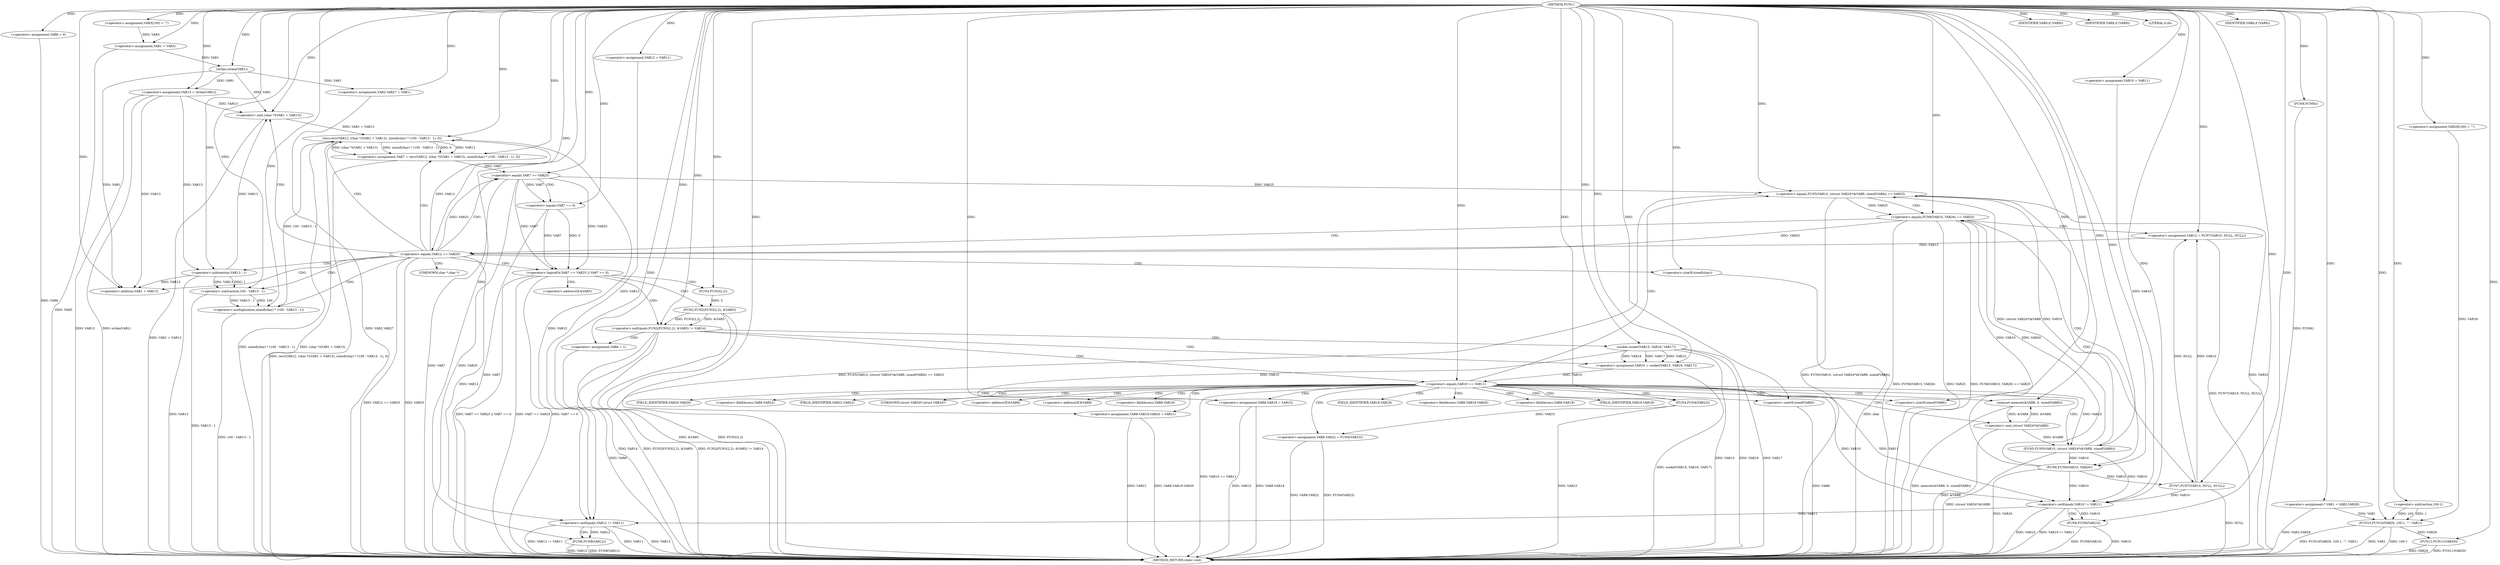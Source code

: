 digraph FUN1 {  
"1000100" [label = "(METHOD,FUN1)" ]
"1000297" [label = "(METHOD_RETURN,static void)" ]
"1000105" [label = "(<operator>.assignment,VAR3[100] = \"\")" ]
"1000108" [label = "(<operator>.assignment,VAR1 = VAR3)" ]
"1000114" [label = "(<operator>.assignment,VAR6 = 0)" ]
"1000121" [label = "(<operator>.assignment,VAR10 = VAR11)" ]
"1000125" [label = "(<operator>.assignment,VAR12 = VAR11)" ]
"1000129" [label = "(<operator>.assignment,VAR13 = strlen(VAR1))" ]
"1000131" [label = "(strlen,strlen(VAR1))" ]
"1000136" [label = "(<operator>.notEquals,FUN2(FUN3(2,2), &VAR5) != VAR14)" ]
"1000137" [label = "(FUN2,FUN2(FUN3(2,2), &VAR5))" ]
"1000138" [label = "(FUN3,FUN3(2,2))" ]
"1000146" [label = "(<operator>.assignment,VAR6 = 1)" ]
"1000149" [label = "(<operator>.assignment,VAR10 = socket(VAR15, VAR16, VAR17))" ]
"1000151" [label = "(socket,socket(VAR15, VAR16, VAR17))" ]
"1000156" [label = "(<operator>.equals,VAR10 == VAR11)" ]
"1000161" [label = "(memset,memset(&VAR8, 0, sizeof(VAR8)))" ]
"1000165" [label = "(<operator>.sizeOf,sizeof(VAR8))" ]
"1000167" [label = "(<operator>.assignment,VAR8.VAR18 = VAR15)" ]
"1000172" [label = "(<operator>.assignment,VAR8.VAR19.VAR20 = VAR21)" ]
"1000179" [label = "(<operator>.assignment,VAR8.VAR22 = FUN4(VAR23))" ]
"1000183" [label = "(FUN4,FUN4(VAR23))" ]
"1000186" [label = "(<operator>.equals,FUN5(VAR10, (struct VAR24*)&VAR8, sizeof(VAR8)) == VAR25)" ]
"1000187" [label = "(FUN5,FUN5(VAR10, (struct VAR24*)&VAR8, sizeof(VAR8)))" ]
"1000189" [label = "(<operator>.cast,(struct VAR24*)&VAR8)" ]
"1000193" [label = "(<operator>.sizeOf,sizeof(VAR8))" ]
"1000199" [label = "(<operator>.equals,FUN6(VAR10, VAR26) == VAR25)" ]
"1000200" [label = "(FUN6,FUN6(VAR10, VAR26))" ]
"1000206" [label = "(<operator>.assignment,VAR12 = FUN7(VAR10, NULL, NULL))" ]
"1000208" [label = "(FUN7,FUN7(VAR10, NULL, NULL))" ]
"1000213" [label = "(<operator>.equals,VAR12 == VAR25)" ]
"1000218" [label = "(<operator>.assignment,VAR7 = recv(VAR12, (char *)(VAR1 + VAR13), sizeof(char) * (100 - VAR13 - 1), 0))" ]
"1000220" [label = "(recv,recv(VAR12, (char *)(VAR1 + VAR13), sizeof(char) * (100 - VAR13 - 1), 0))" ]
"1000222" [label = "(<operator>.cast,(char *)(VAR1 + VAR13))" ]
"1000224" [label = "(<operator>.addition,VAR1 + VAR13)" ]
"1000227" [label = "(<operator>.multiplication,sizeof(char) * (100 - VAR13 - 1))" ]
"1000228" [label = "(<operator>.sizeOf,sizeof(char))" ]
"1000230" [label = "(<operator>.subtraction,100 - VAR13 - 1)" ]
"1000232" [label = "(<operator>.subtraction,VAR13 - 1)" ]
"1000237" [label = "(<operator>.logicalOr,VAR7 == VAR25 || VAR7 == 0)" ]
"1000238" [label = "(<operator>.equals,VAR7 == VAR25)" ]
"1000241" [label = "(<operator>.equals,VAR7 == 0)" ]
"1000247" [label = "(IDENTIFIER,VAR9,if (VAR9))" ]
"1000250" [label = "(IDENTIFIER,VAR9,if (VAR9))" ]
"1000252" [label = "(LITERAL,0,do)" ]
"1000254" [label = "(<operator>.notEquals,VAR10 != VAR11)" ]
"1000258" [label = "(FUN8,FUN8(VAR10))" ]
"1000261" [label = "(<operator>.notEquals,VAR12 != VAR11)" ]
"1000265" [label = "(FUN8,FUN8(VAR12))" ]
"1000268" [label = "(IDENTIFIER,VAR6,if (VAR6))" ]
"1000270" [label = "(FUN9,FUN9())" ]
"1000271" [label = "(<operator>.assignment,VAR2.VAR27 = VAR1)" ]
"1000278" [label = "(<operator>.assignment,* VAR1 = VAR2.VAR28)" ]
"1000285" [label = "(<operator>.assignment,VAR29[100] = \"\")" ]
"1000288" [label = "(FUN10,FUN10(VAR29, 100-1, \"\", VAR1))" ]
"1000290" [label = "(<operator>.subtraction,100-1)" ]
"1000295" [label = "(FUN11,FUN11(VAR29))" ]
"1000141" [label = "(<operator>.addressOf,&VAR5)" ]
"1000162" [label = "(<operator>.addressOf,&VAR8)" ]
"1000168" [label = "(<operator>.fieldAccess,VAR8.VAR18)" ]
"1000170" [label = "(FIELD_IDENTIFIER,VAR18,VAR18)" ]
"1000173" [label = "(<operator>.fieldAccess,VAR8.VAR19.VAR20)" ]
"1000174" [label = "(<operator>.fieldAccess,VAR8.VAR19)" ]
"1000176" [label = "(FIELD_IDENTIFIER,VAR19,VAR19)" ]
"1000177" [label = "(FIELD_IDENTIFIER,VAR20,VAR20)" ]
"1000180" [label = "(<operator>.fieldAccess,VAR8.VAR22)" ]
"1000182" [label = "(FIELD_IDENTIFIER,VAR22,VAR22)" ]
"1000190" [label = "(UNKNOWN,struct VAR24*,struct VAR24*)" ]
"1000191" [label = "(<operator>.addressOf,&VAR8)" ]
"1000223" [label = "(UNKNOWN,char *,char *)" ]
  "1000136" -> "1000297"  [ label = "DDG: FUN2(FUN3(2,2), &VAR5)"] 
  "1000258" -> "1000297"  [ label = "DDG: VAR10"] 
  "1000172" -> "1000297"  [ label = "DDG: VAR21"] 
  "1000167" -> "1000297"  [ label = "DDG: VAR8.VAR18"] 
  "1000129" -> "1000297"  [ label = "DDG: VAR13"] 
  "1000186" -> "1000297"  [ label = "DDG: FUN5(VAR10, (struct VAR24*)&VAR8, sizeof(VAR8)) == VAR25"] 
  "1000186" -> "1000297"  [ label = "DDG: FUN5(VAR10, (struct VAR24*)&VAR8, sizeof(VAR8))"] 
  "1000193" -> "1000297"  [ label = "DDG: VAR8"] 
  "1000220" -> "1000297"  [ label = "DDG: sizeof(char) * (100 - VAR13 - 1)"] 
  "1000237" -> "1000297"  [ label = "DDG: VAR7 == VAR25 || VAR7 == 0"] 
  "1000208" -> "1000297"  [ label = "DDG: NULL"] 
  "1000288" -> "1000297"  [ label = "DDG: VAR1"] 
  "1000149" -> "1000297"  [ label = "DDG: socket(VAR15, VAR16, VAR17)"] 
  "1000238" -> "1000297"  [ label = "DDG: VAR7"] 
  "1000232" -> "1000297"  [ label = "DDG: VAR13"] 
  "1000288" -> "1000297"  [ label = "DDG: 100-1"] 
  "1000278" -> "1000297"  [ label = "DDG: VAR2.VAR28"] 
  "1000199" -> "1000297"  [ label = "DDG: FUN6(VAR10, VAR26)"] 
  "1000295" -> "1000297"  [ label = "DDG: VAR29"] 
  "1000254" -> "1000297"  [ label = "DDG: VAR10"] 
  "1000238" -> "1000297"  [ label = "DDG: VAR25"] 
  "1000254" -> "1000297"  [ label = "DDG: VAR10 != VAR11"] 
  "1000187" -> "1000297"  [ label = "DDG: (struct VAR24*)&VAR8"] 
  "1000237" -> "1000297"  [ label = "DDG: VAR7 == VAR25"] 
  "1000137" -> "1000297"  [ label = "DDG: &VAR5"] 
  "1000186" -> "1000297"  [ label = "DDG: VAR25"] 
  "1000183" -> "1000297"  [ label = "DDG: VAR23"] 
  "1000151" -> "1000297"  [ label = "DDG: VAR15"] 
  "1000265" -> "1000297"  [ label = "DDG: FUN8(VAR12)"] 
  "1000228" -> "1000297"  [ label = "DDG: char"] 
  "1000189" -> "1000297"  [ label = "DDG: &VAR8"] 
  "1000114" -> "1000297"  [ label = "DDG: VAR6"] 
  "1000261" -> "1000297"  [ label = "DDG: VAR11"] 
  "1000179" -> "1000297"  [ label = "DDG: VAR8.VAR22"] 
  "1000199" -> "1000297"  [ label = "DDG: VAR25"] 
  "1000220" -> "1000297"  [ label = "DDG: (char *)(VAR1 + VAR13)"] 
  "1000206" -> "1000297"  [ label = "DDG: FUN7(VAR10, NULL, NULL)"] 
  "1000258" -> "1000297"  [ label = "DDG: FUN8(VAR10)"] 
  "1000265" -> "1000297"  [ label = "DDG: VAR12"] 
  "1000151" -> "1000297"  [ label = "DDG: VAR16"] 
  "1000261" -> "1000297"  [ label = "DDG: VAR12"] 
  "1000151" -> "1000297"  [ label = "DDG: VAR17"] 
  "1000295" -> "1000297"  [ label = "DDG: FUN11(VAR29)"] 
  "1000199" -> "1000297"  [ label = "DDG: FUN6(VAR10, VAR26) == VAR25"] 
  "1000230" -> "1000297"  [ label = "DDG: VAR13 - 1"] 
  "1000213" -> "1000297"  [ label = "DDG: VAR12 == VAR25"] 
  "1000108" -> "1000297"  [ label = "DDG: VAR3"] 
  "1000172" -> "1000297"  [ label = "DDG: VAR8.VAR19.VAR20"] 
  "1000136" -> "1000297"  [ label = "DDG: FUN2(FUN3(2,2), &VAR5) != VAR14"] 
  "1000241" -> "1000297"  [ label = "DDG: VAR7"] 
  "1000288" -> "1000297"  [ label = "DDG: FUN10(VAR29, 100-1, \"\", VAR1)"] 
  "1000218" -> "1000297"  [ label = "DDG: recv(VAR12, (char *)(VAR1 + VAR13), sizeof(char) * (100 - VAR13 - 1), 0)"] 
  "1000167" -> "1000297"  [ label = "DDG: VAR15"] 
  "1000136" -> "1000297"  [ label = "DDG: VAR14"] 
  "1000227" -> "1000297"  [ label = "DDG: 100 - VAR13 - 1"] 
  "1000213" -> "1000297"  [ label = "DDG: VAR25"] 
  "1000270" -> "1000297"  [ label = "DDG: FUN9()"] 
  "1000261" -> "1000297"  [ label = "DDG: VAR12 != VAR11"] 
  "1000156" -> "1000297"  [ label = "DDG: VAR10 == VAR11"] 
  "1000271" -> "1000297"  [ label = "DDG: VAR2.VAR27"] 
  "1000137" -> "1000297"  [ label = "DDG: FUN3(2,2)"] 
  "1000237" -> "1000297"  [ label = "DDG: VAR7 == 0"] 
  "1000146" -> "1000297"  [ label = "DDG: VAR6"] 
  "1000161" -> "1000297"  [ label = "DDG: memset(&VAR8, 0, sizeof(VAR8))"] 
  "1000179" -> "1000297"  [ label = "DDG: FUN4(VAR23)"] 
  "1000222" -> "1000297"  [ label = "DDG: VAR1 + VAR13"] 
  "1000129" -> "1000297"  [ label = "DDG: strlen(VAR1)"] 
  "1000200" -> "1000297"  [ label = "DDG: VAR26"] 
  "1000100" -> "1000105"  [ label = "DDG: "] 
  "1000105" -> "1000108"  [ label = "DDG: VAR3"] 
  "1000100" -> "1000108"  [ label = "DDG: "] 
  "1000100" -> "1000114"  [ label = "DDG: "] 
  "1000100" -> "1000121"  [ label = "DDG: "] 
  "1000100" -> "1000125"  [ label = "DDG: "] 
  "1000131" -> "1000129"  [ label = "DDG: VAR1"] 
  "1000100" -> "1000129"  [ label = "DDG: "] 
  "1000108" -> "1000131"  [ label = "DDG: VAR1"] 
  "1000100" -> "1000131"  [ label = "DDG: "] 
  "1000137" -> "1000136"  [ label = "DDG: FUN3(2,2)"] 
  "1000137" -> "1000136"  [ label = "DDG: &VAR5"] 
  "1000138" -> "1000137"  [ label = "DDG: 2"] 
  "1000100" -> "1000138"  [ label = "DDG: "] 
  "1000100" -> "1000136"  [ label = "DDG: "] 
  "1000100" -> "1000146"  [ label = "DDG: "] 
  "1000151" -> "1000149"  [ label = "DDG: VAR15"] 
  "1000151" -> "1000149"  [ label = "DDG: VAR16"] 
  "1000151" -> "1000149"  [ label = "DDG: VAR17"] 
  "1000100" -> "1000149"  [ label = "DDG: "] 
  "1000100" -> "1000151"  [ label = "DDG: "] 
  "1000149" -> "1000156"  [ label = "DDG: VAR10"] 
  "1000100" -> "1000156"  [ label = "DDG: "] 
  "1000189" -> "1000161"  [ label = "DDG: &VAR8"] 
  "1000100" -> "1000161"  [ label = "DDG: "] 
  "1000100" -> "1000165"  [ label = "DDG: "] 
  "1000151" -> "1000167"  [ label = "DDG: VAR15"] 
  "1000100" -> "1000167"  [ label = "DDG: "] 
  "1000100" -> "1000172"  [ label = "DDG: "] 
  "1000183" -> "1000179"  [ label = "DDG: VAR23"] 
  "1000100" -> "1000183"  [ label = "DDG: "] 
  "1000187" -> "1000186"  [ label = "DDG: VAR10"] 
  "1000187" -> "1000186"  [ label = "DDG: (struct VAR24*)&VAR8"] 
  "1000156" -> "1000187"  [ label = "DDG: VAR10"] 
  "1000100" -> "1000187"  [ label = "DDG: "] 
  "1000189" -> "1000187"  [ label = "DDG: &VAR8"] 
  "1000161" -> "1000189"  [ label = "DDG: &VAR8"] 
  "1000100" -> "1000193"  [ label = "DDG: "] 
  "1000238" -> "1000186"  [ label = "DDG: VAR25"] 
  "1000100" -> "1000186"  [ label = "DDG: "] 
  "1000200" -> "1000199"  [ label = "DDG: VAR10"] 
  "1000200" -> "1000199"  [ label = "DDG: VAR26"] 
  "1000187" -> "1000200"  [ label = "DDG: VAR10"] 
  "1000100" -> "1000200"  [ label = "DDG: "] 
  "1000186" -> "1000199"  [ label = "DDG: VAR25"] 
  "1000100" -> "1000199"  [ label = "DDG: "] 
  "1000208" -> "1000206"  [ label = "DDG: VAR10"] 
  "1000208" -> "1000206"  [ label = "DDG: NULL"] 
  "1000100" -> "1000206"  [ label = "DDG: "] 
  "1000200" -> "1000208"  [ label = "DDG: VAR10"] 
  "1000100" -> "1000208"  [ label = "DDG: "] 
  "1000206" -> "1000213"  [ label = "DDG: VAR12"] 
  "1000100" -> "1000213"  [ label = "DDG: "] 
  "1000199" -> "1000213"  [ label = "DDG: VAR25"] 
  "1000220" -> "1000218"  [ label = "DDG: VAR12"] 
  "1000220" -> "1000218"  [ label = "DDG: (char *)(VAR1 + VAR13)"] 
  "1000220" -> "1000218"  [ label = "DDG: sizeof(char) * (100 - VAR13 - 1)"] 
  "1000220" -> "1000218"  [ label = "DDG: 0"] 
  "1000100" -> "1000218"  [ label = "DDG: "] 
  "1000213" -> "1000220"  [ label = "DDG: VAR12"] 
  "1000100" -> "1000220"  [ label = "DDG: "] 
  "1000222" -> "1000220"  [ label = "DDG: VAR1 + VAR13"] 
  "1000131" -> "1000222"  [ label = "DDG: VAR1"] 
  "1000100" -> "1000222"  [ label = "DDG: "] 
  "1000129" -> "1000222"  [ label = "DDG: VAR13"] 
  "1000232" -> "1000222"  [ label = "DDG: VAR13"] 
  "1000131" -> "1000224"  [ label = "DDG: VAR1"] 
  "1000100" -> "1000224"  [ label = "DDG: "] 
  "1000129" -> "1000224"  [ label = "DDG: VAR13"] 
  "1000232" -> "1000224"  [ label = "DDG: VAR13"] 
  "1000227" -> "1000220"  [ label = "DDG: 100 - VAR13 - 1"] 
  "1000100" -> "1000227"  [ label = "DDG: "] 
  "1000100" -> "1000228"  [ label = "DDG: "] 
  "1000230" -> "1000227"  [ label = "DDG: 100"] 
  "1000230" -> "1000227"  [ label = "DDG: VAR13 - 1"] 
  "1000100" -> "1000230"  [ label = "DDG: "] 
  "1000232" -> "1000230"  [ label = "DDG: VAR13"] 
  "1000232" -> "1000230"  [ label = "DDG: 1"] 
  "1000100" -> "1000232"  [ label = "DDG: "] 
  "1000129" -> "1000232"  [ label = "DDG: VAR13"] 
  "1000238" -> "1000237"  [ label = "DDG: VAR7"] 
  "1000238" -> "1000237"  [ label = "DDG: VAR25"] 
  "1000218" -> "1000238"  [ label = "DDG: VAR7"] 
  "1000100" -> "1000238"  [ label = "DDG: "] 
  "1000213" -> "1000238"  [ label = "DDG: VAR25"] 
  "1000241" -> "1000237"  [ label = "DDG: VAR7"] 
  "1000241" -> "1000237"  [ label = "DDG: 0"] 
  "1000238" -> "1000241"  [ label = "DDG: VAR7"] 
  "1000100" -> "1000241"  [ label = "DDG: "] 
  "1000100" -> "1000247"  [ label = "DDG: "] 
  "1000100" -> "1000250"  [ label = "DDG: "] 
  "1000100" -> "1000252"  [ label = "DDG: "] 
  "1000187" -> "1000254"  [ label = "DDG: VAR10"] 
  "1000200" -> "1000254"  [ label = "DDG: VAR10"] 
  "1000208" -> "1000254"  [ label = "DDG: VAR10"] 
  "1000156" -> "1000254"  [ label = "DDG: VAR10"] 
  "1000121" -> "1000254"  [ label = "DDG: VAR10"] 
  "1000100" -> "1000254"  [ label = "DDG: "] 
  "1000156" -> "1000254"  [ label = "DDG: VAR11"] 
  "1000254" -> "1000258"  [ label = "DDG: VAR10"] 
  "1000100" -> "1000258"  [ label = "DDG: "] 
  "1000125" -> "1000261"  [ label = "DDG: VAR12"] 
  "1000220" -> "1000261"  [ label = "DDG: VAR12"] 
  "1000213" -> "1000261"  [ label = "DDG: VAR12"] 
  "1000100" -> "1000261"  [ label = "DDG: "] 
  "1000254" -> "1000261"  [ label = "DDG: VAR11"] 
  "1000261" -> "1000265"  [ label = "DDG: VAR12"] 
  "1000100" -> "1000265"  [ label = "DDG: "] 
  "1000100" -> "1000268"  [ label = "DDG: "] 
  "1000100" -> "1000270"  [ label = "DDG: "] 
  "1000131" -> "1000271"  [ label = "DDG: VAR1"] 
  "1000100" -> "1000271"  [ label = "DDG: "] 
  "1000100" -> "1000278"  [ label = "DDG: "] 
  "1000100" -> "1000285"  [ label = "DDG: "] 
  "1000285" -> "1000288"  [ label = "DDG: VAR29"] 
  "1000100" -> "1000288"  [ label = "DDG: "] 
  "1000290" -> "1000288"  [ label = "DDG: 100"] 
  "1000290" -> "1000288"  [ label = "DDG: 1"] 
  "1000100" -> "1000290"  [ label = "DDG: "] 
  "1000278" -> "1000288"  [ label = "DDG: VAR1"] 
  "1000288" -> "1000295"  [ label = "DDG: VAR29"] 
  "1000100" -> "1000295"  [ label = "DDG: "] 
  "1000136" -> "1000156"  [ label = "CDG: "] 
  "1000136" -> "1000149"  [ label = "CDG: "] 
  "1000136" -> "1000151"  [ label = "CDG: "] 
  "1000136" -> "1000146"  [ label = "CDG: "] 
  "1000156" -> "1000174"  [ label = "CDG: "] 
  "1000156" -> "1000191"  [ label = "CDG: "] 
  "1000156" -> "1000161"  [ label = "CDG: "] 
  "1000156" -> "1000182"  [ label = "CDG: "] 
  "1000156" -> "1000180"  [ label = "CDG: "] 
  "1000156" -> "1000183"  [ label = "CDG: "] 
  "1000156" -> "1000165"  [ label = "CDG: "] 
  "1000156" -> "1000190"  [ label = "CDG: "] 
  "1000156" -> "1000167"  [ label = "CDG: "] 
  "1000156" -> "1000179"  [ label = "CDG: "] 
  "1000156" -> "1000176"  [ label = "CDG: "] 
  "1000156" -> "1000187"  [ label = "CDG: "] 
  "1000156" -> "1000186"  [ label = "CDG: "] 
  "1000156" -> "1000172"  [ label = "CDG: "] 
  "1000156" -> "1000189"  [ label = "CDG: "] 
  "1000156" -> "1000168"  [ label = "CDG: "] 
  "1000156" -> "1000173"  [ label = "CDG: "] 
  "1000156" -> "1000170"  [ label = "CDG: "] 
  "1000156" -> "1000193"  [ label = "CDG: "] 
  "1000156" -> "1000177"  [ label = "CDG: "] 
  "1000156" -> "1000162"  [ label = "CDG: "] 
  "1000186" -> "1000200"  [ label = "CDG: "] 
  "1000186" -> "1000199"  [ label = "CDG: "] 
  "1000199" -> "1000208"  [ label = "CDG: "] 
  "1000199" -> "1000206"  [ label = "CDG: "] 
  "1000199" -> "1000213"  [ label = "CDG: "] 
  "1000213" -> "1000238"  [ label = "CDG: "] 
  "1000213" -> "1000227"  [ label = "CDG: "] 
  "1000213" -> "1000222"  [ label = "CDG: "] 
  "1000213" -> "1000220"  [ label = "CDG: "] 
  "1000213" -> "1000224"  [ label = "CDG: "] 
  "1000213" -> "1000232"  [ label = "CDG: "] 
  "1000213" -> "1000230"  [ label = "CDG: "] 
  "1000213" -> "1000237"  [ label = "CDG: "] 
  "1000213" -> "1000218"  [ label = "CDG: "] 
  "1000213" -> "1000223"  [ label = "CDG: "] 
  "1000213" -> "1000228"  [ label = "CDG: "] 
  "1000237" -> "1000141"  [ label = "CDG: "] 
  "1000237" -> "1000138"  [ label = "CDG: "] 
  "1000237" -> "1000136"  [ label = "CDG: "] 
  "1000237" -> "1000137"  [ label = "CDG: "] 
  "1000238" -> "1000241"  [ label = "CDG: "] 
  "1000254" -> "1000258"  [ label = "CDG: "] 
  "1000261" -> "1000265"  [ label = "CDG: "] 
}
